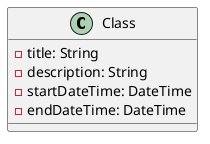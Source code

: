 @startuml
class Class {
  - title: String
  - description: String
  - startDateTime: DateTime
  - endDateTime: DateTime
}
@enduml